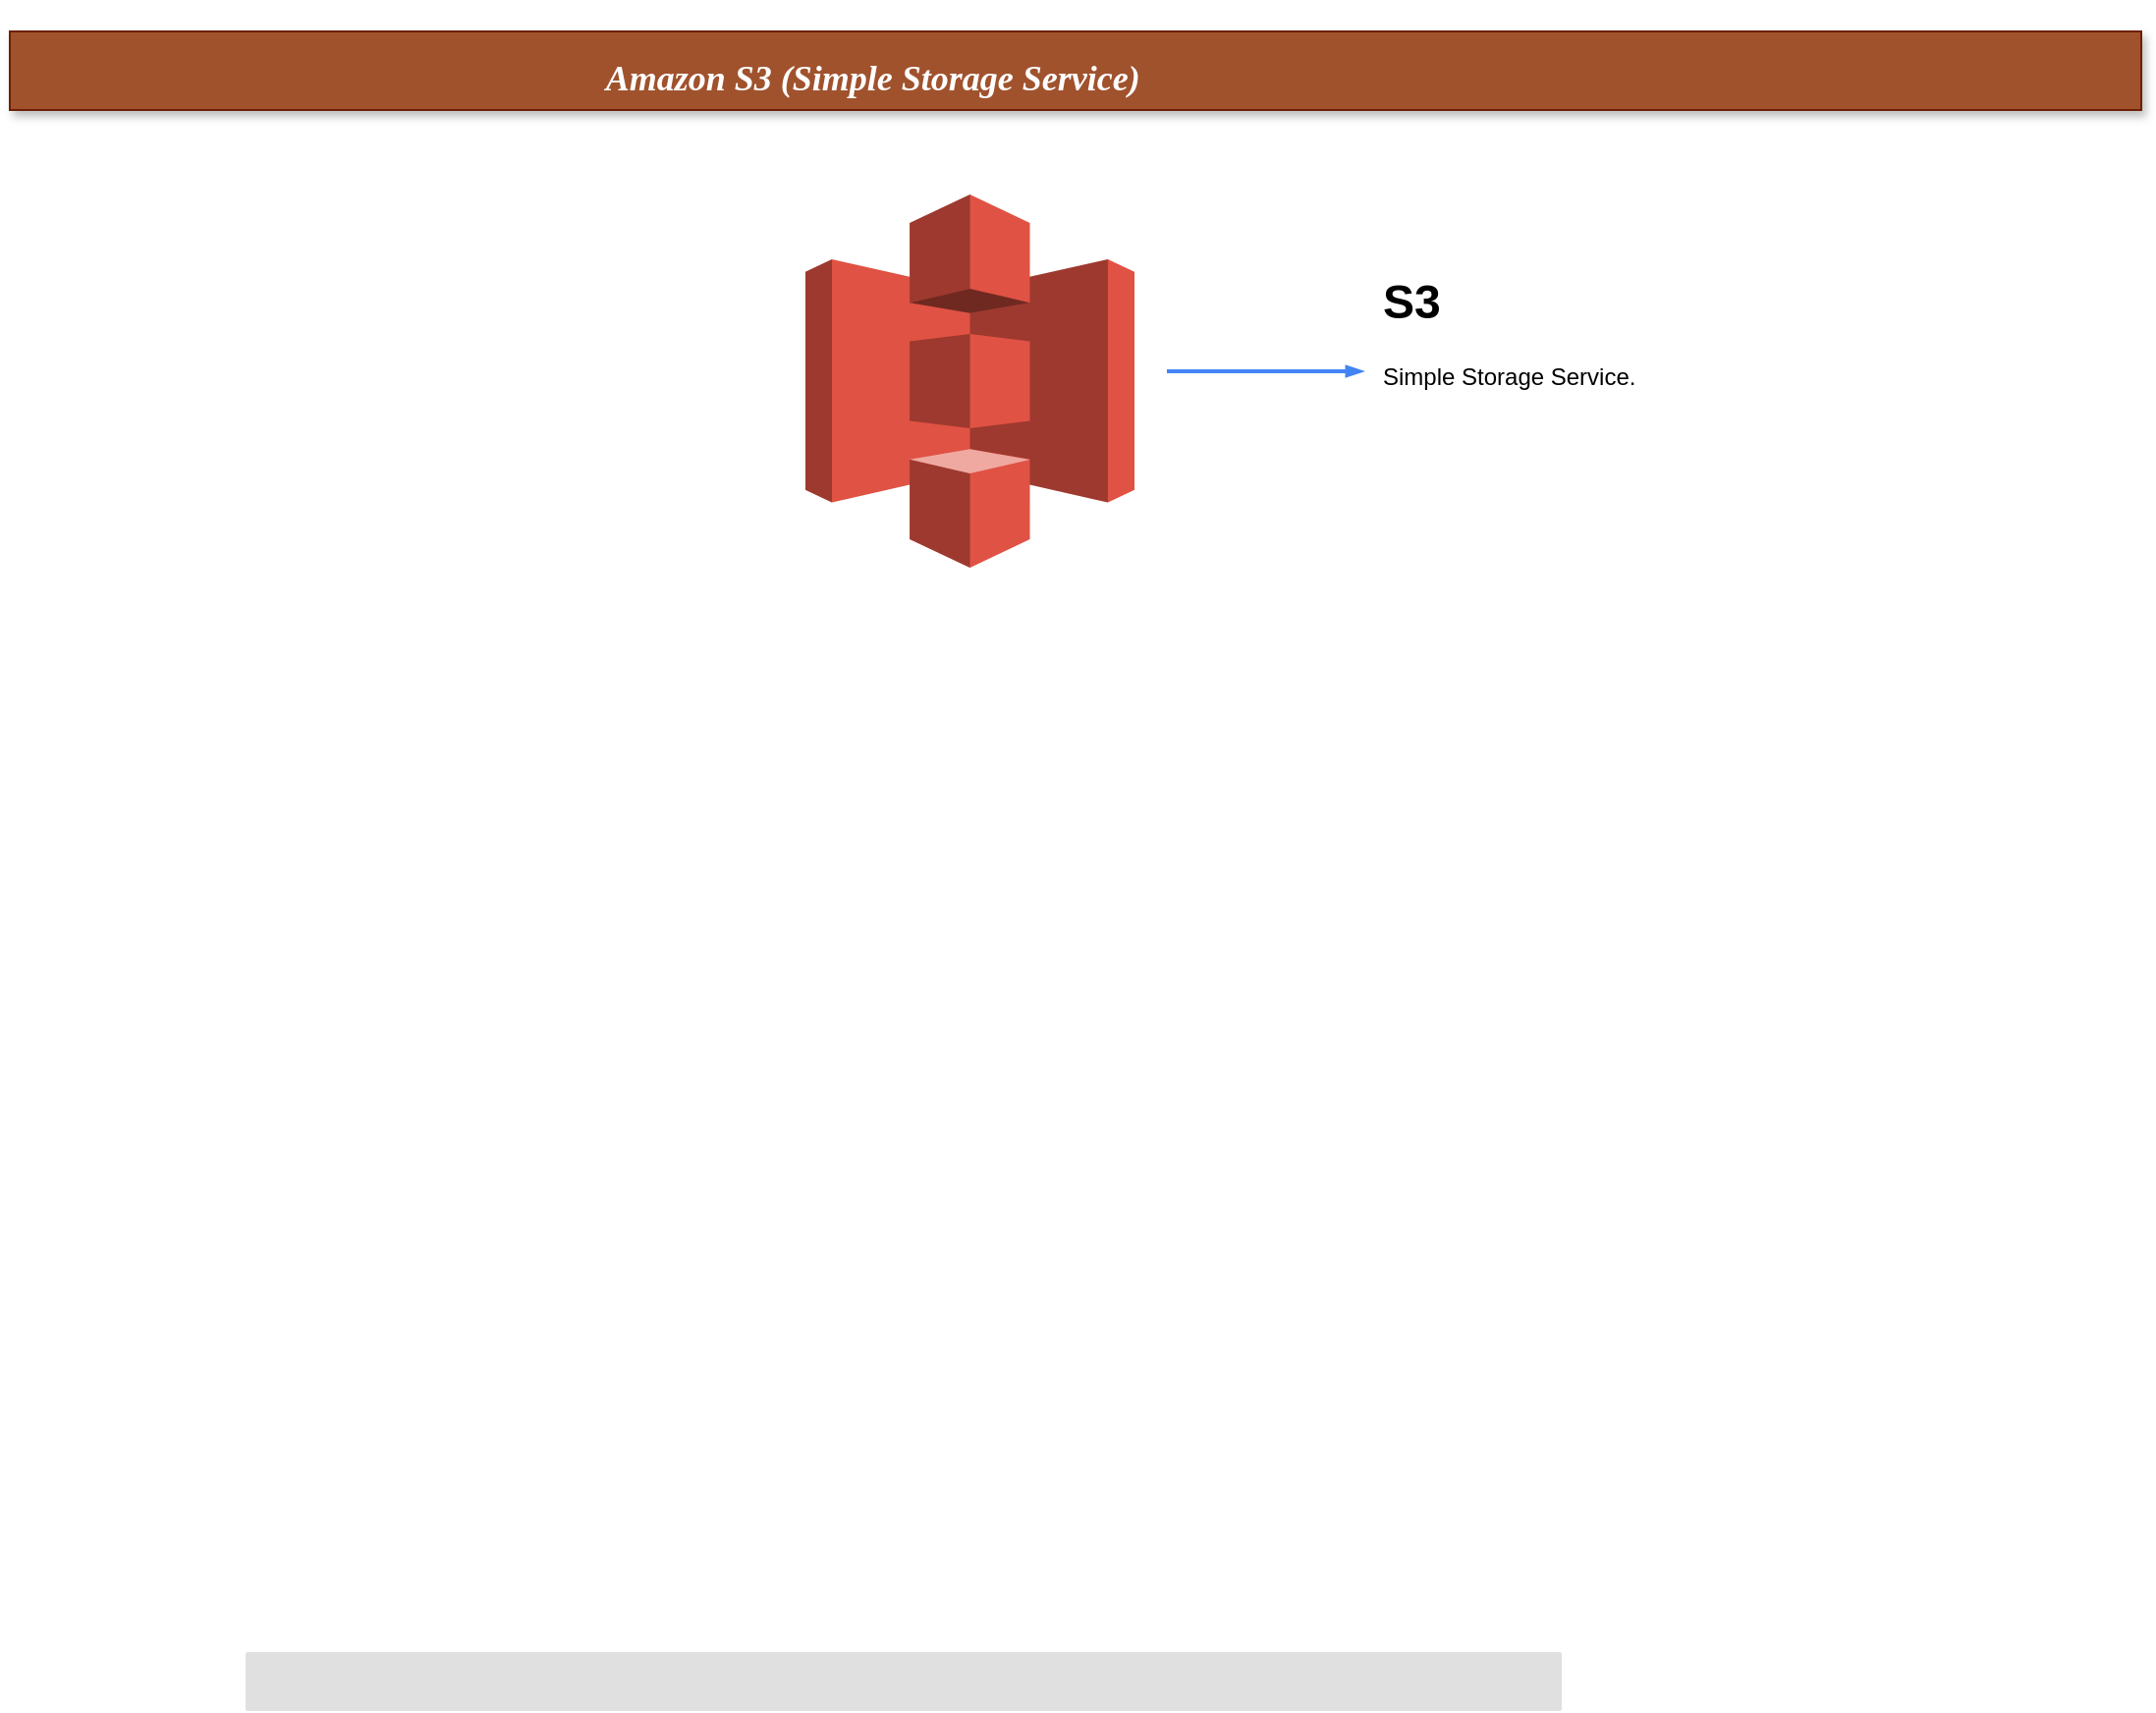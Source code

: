 <mxfile version="13.6.2" type="github">
  <diagram id="f106602c-feb2-e66a-4537-3a34d633f6aa" name="Page-1">
    <mxGraphModel dx="1350" dy="1138" grid="0" gridSize="10" guides="1" tooltips="1" connect="1" arrows="1" fold="1" page="0" pageScale="1" pageWidth="1169" pageHeight="827" background="#ffffff" math="0" shadow="0">
      <root>
        <mxCell id="0" />
        <mxCell id="1" parent="0" />
        <mxCell id="2" value="&lt;h1&gt;&lt;font face=&quot;Garamond&quot;&gt;&lt;b&gt;&lt;i&gt;&lt;font style=&quot;font-size: 18px&quot;&gt;&amp;nbsp;&amp;nbsp;&amp;nbsp;&amp;nbsp;&amp;nbsp;&amp;nbsp;&amp;nbsp;&amp;nbsp;&amp;nbsp;&amp;nbsp;&amp;nbsp;&amp;nbsp;&amp;nbsp;&amp;nbsp;&amp;nbsp;&amp;nbsp;&amp;nbsp;&amp;nbsp;&amp;nbsp;&amp;nbsp;&amp;nbsp;&amp;nbsp;&amp;nbsp;&amp;nbsp;&amp;nbsp;&amp;nbsp;&amp;nbsp; &amp;nbsp; &amp;nbsp; &amp;nbsp; &amp;nbsp; &amp;nbsp; &amp;nbsp; &amp;nbsp; &amp;nbsp; &amp;nbsp; &amp;nbsp; &amp;nbsp; &amp;nbsp; &amp;nbsp; &amp;nbsp; Amazon S3 (Simple Storage Service)&lt;/font&gt;&lt;/i&gt;&lt;/b&gt;&lt;/font&gt;&lt;/h1&gt;" style="fillColor=#a0522d;strokeColor=#6D1F00;shadow=1;fontSize=14;align=left;spacingLeft=50;html=1;fontColor=#ffffff;" parent="1" vertex="1">
          <mxGeometry x="60" y="-85" width="1085" height="40" as="geometry" />
        </mxCell>
        <mxCell id="16" value="" style="rounded=1;absoluteArcSize=1;arcSize=2;html=1;strokeColor=none;gradientColor=none;shadow=0;dashed=0;strokeColor=none;fontSize=12;fontColor=#9E9E9E;align=left;verticalAlign=top;spacing=10;spacingTop=-4;fillColor=#E0E0E0;" parent="1" vertex="1">
          <mxGeometry x="180" y="740" width="670" height="30" as="geometry" />
        </mxCell>
        <mxCell id="RVKlO0Za_aRiEROvdJjI-28" value="" style="outlineConnect=0;dashed=0;verticalLabelPosition=bottom;verticalAlign=top;align=center;html=1;shape=mxgraph.aws3.s3;fillColor=#E05243;gradientColor=none;" vertex="1" parent="1">
          <mxGeometry x="465" y="-2" width="167.5" height="190" as="geometry" />
        </mxCell>
        <mxCell id="RVKlO0Za_aRiEROvdJjI-31" value="" style="edgeStyle=orthogonalEdgeStyle;fontSize=12;html=1;endArrow=blockThin;endFill=1;rounded=0;strokeWidth=2;endSize=4;startSize=4;dashed=0;strokeColor=#4284F3;" edge="1" parent="1">
          <mxGeometry width="100" relative="1" as="geometry">
            <mxPoint x="649" y="88" as="sourcePoint" />
            <mxPoint x="749" y="88" as="targetPoint" />
          </mxGeometry>
        </mxCell>
        <mxCell id="RVKlO0Za_aRiEROvdJjI-32" value="&lt;h1&gt;S3&lt;br&gt;&lt;/h1&gt;&lt;p&gt;Simple Storage Service.&lt;br&gt;&lt;/p&gt;" style="text;html=1;strokeColor=none;fillColor=none;spacing=5;spacingTop=-20;whiteSpace=wrap;overflow=hidden;rounded=0;" vertex="1" parent="1">
          <mxGeometry x="754" y="33" width="190" height="75" as="geometry" />
        </mxCell>
      </root>
    </mxGraphModel>
  </diagram>
</mxfile>
